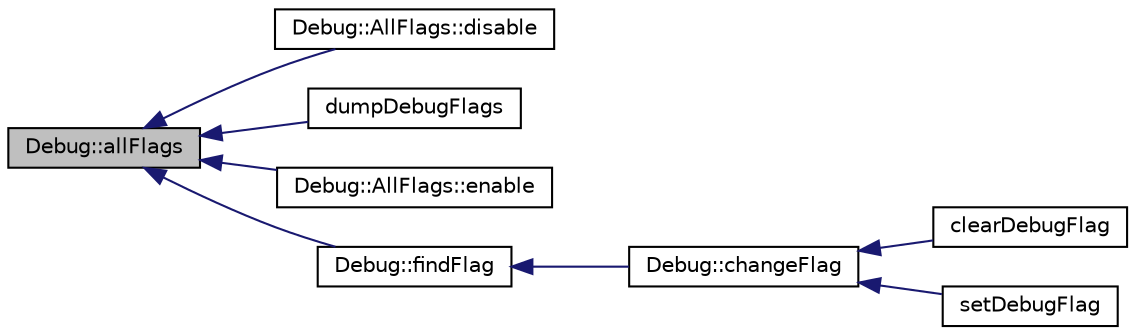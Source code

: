 digraph G
{
  edge [fontname="Helvetica",fontsize="10",labelfontname="Helvetica",labelfontsize="10"];
  node [fontname="Helvetica",fontsize="10",shape=record];
  rankdir=LR;
  Node1 [label="Debug::allFlags",height=0.2,width=0.4,color="black", fillcolor="grey75", style="filled" fontcolor="black"];
  Node1 -> Node2 [dir=back,color="midnightblue",fontsize="10",style="solid",fontname="Helvetica"];
  Node2 [label="Debug::AllFlags::disable",height=0.2,width=0.4,color="black", fillcolor="white", style="filled",URL="$structDebug_1_1AllFlags.html#a7a8e72f1538934d8c9fa7fdac21b5615"];
  Node1 -> Node3 [dir=back,color="midnightblue",fontsize="10",style="solid",fontname="Helvetica"];
  Node3 [label="dumpDebugFlags",height=0.2,width=0.4,color="black", fillcolor="white", style="filled",URL="$debug_8cc.html#a7ff54327ec09fb36dac3f025eb37af0a"];
  Node1 -> Node4 [dir=back,color="midnightblue",fontsize="10",style="solid",fontname="Helvetica"];
  Node4 [label="Debug::AllFlags::enable",height=0.2,width=0.4,color="black", fillcolor="white", style="filled",URL="$structDebug_1_1AllFlags.html#a2a932c436b017c14d6c3c874fb13bd6b"];
  Node1 -> Node5 [dir=back,color="midnightblue",fontsize="10",style="solid",fontname="Helvetica"];
  Node5 [label="Debug::findFlag",height=0.2,width=0.4,color="black", fillcolor="white", style="filled",URL="$namespaceDebug.html#a09cf38987e4932dd5e0bc71954f2b637"];
  Node5 -> Node6 [dir=back,color="midnightblue",fontsize="10",style="solid",fontname="Helvetica"];
  Node6 [label="Debug::changeFlag",height=0.2,width=0.4,color="black", fillcolor="white", style="filled",URL="$namespaceDebug.html#ae27d4c45a021062ae81d1321c3490326"];
  Node6 -> Node7 [dir=back,color="midnightblue",fontsize="10",style="solid",fontname="Helvetica"];
  Node7 [label="clearDebugFlag",height=0.2,width=0.4,color="black", fillcolor="white", style="filled",URL="$debug_8cc.html#aecb36a775ee01ef097d7e23111a27852"];
  Node6 -> Node8 [dir=back,color="midnightblue",fontsize="10",style="solid",fontname="Helvetica"];
  Node8 [label="setDebugFlag",height=0.2,width=0.4,color="black", fillcolor="white", style="filled",URL="$debug_8cc.html#aeb703e006fe182d90424fcd595b68570"];
}
